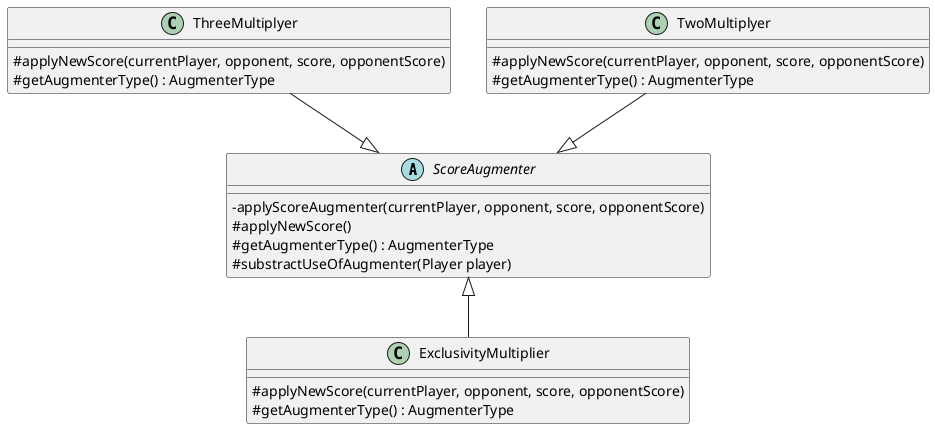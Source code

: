 @startuml DiagramaUML-DetalleAugmentation-TP2

skinparam classAttributeIconSize 0

abstract ScoreAugmenter{
    - applyScoreAugmenter(currentPlayer, opponent, score, opponentScore)
    # applyNewScore()
    # getAugmenterType() : AugmenterType
    # substractUseOfAugmenter(Player player)
}

class ThreeMultiplyer{
    # applyNewScore(currentPlayer, opponent, score, opponentScore)
    # getAugmenterType() : AugmenterType
}

class TwoMultiplyer{
    # applyNewScore(currentPlayer, opponent, score, opponentScore)
    # getAugmenterType() : AugmenterType
}

class ExclusivityMultiplier{
    # applyNewScore(currentPlayer, opponent, score, opponentScore)
    # getAugmenterType() : AugmenterType
}


ThreeMultiplyer --|> ScoreAugmenter
TwoMultiplyer --|> ScoreAugmenter

ExclusivityMultiplier --up|> ScoreAugmenter

@enduml